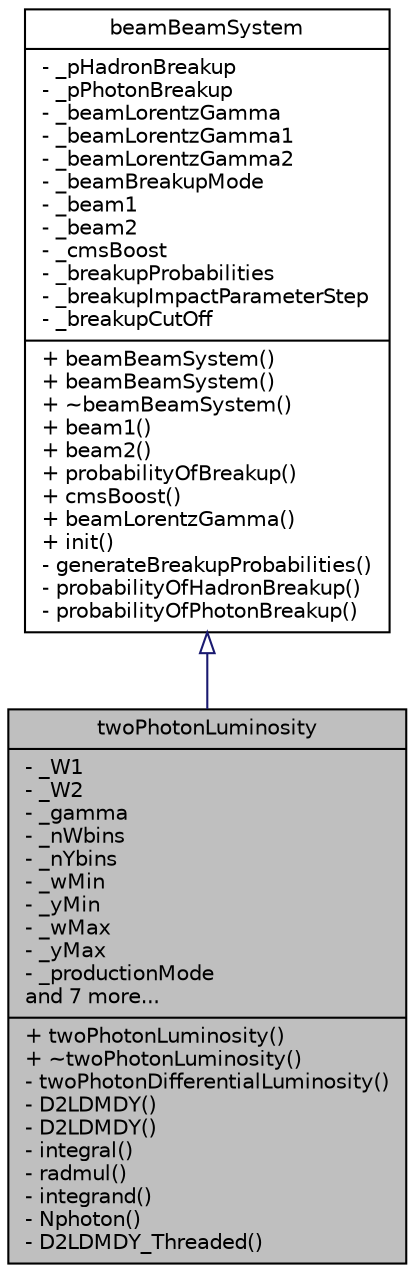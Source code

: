 digraph "twoPhotonLuminosity"
{
 // LATEX_PDF_SIZE
  bgcolor="transparent";
  edge [fontname="Helvetica",fontsize="10",labelfontname="Helvetica",labelfontsize="10"];
  node [fontname="Helvetica",fontsize="10",shape=record];
  Node0 [label="{twoPhotonLuminosity\n|- _W1\l- _W2\l- _gamma\l- _nWbins\l- _nYbins\l- _wMin\l- _yMin\l- _wMax\l- _yMax\l- _productionMode\land 7 more...\l|+ twoPhotonLuminosity()\l+ ~twoPhotonLuminosity()\l- twoPhotonDifferentialLuminosity()\l- D2LDMDY()\l- D2LDMDY()\l- integral()\l- radmul()\l- integrand()\l- Nphoton()\l- D2LDMDY_Threaded()\l}",height=0.2,width=0.4,color="black", fillcolor="grey75", style="filled", fontcolor="black",tooltip=" "];
  Node1 -> Node0 [dir="back",color="midnightblue",fontsize="10",style="solid",arrowtail="onormal",fontname="Helvetica"];
  Node1 [label="{beamBeamSystem\n|- _pHadronBreakup\l- _pPhotonBreakup\l- _beamLorentzGamma\l- _beamLorentzGamma1\l- _beamLorentzGamma2\l- _beamBreakupMode\l- _beam1\l- _beam2\l- _cmsBoost\l- _breakupProbabilities\l- _breakupImpactParameterStep\l- _breakupCutOff\l|+ beamBeamSystem()\l+ beamBeamSystem()\l+ ~beamBeamSystem()\l+ beam1()\l+ beam2()\l+ probabilityOfBreakup()\l+ cmsBoost()\l+ beamLorentzGamma()\l+ init()\l- generateBreakupProbabilities()\l- probabilityOfHadronBreakup()\l- probabilityOfPhotonBreakup()\l}",height=0.2,width=0.4,color="black",URL="$classbeamBeamSystem.html",tooltip=" "];
}
